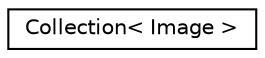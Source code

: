 digraph "Graphe hiérarchique des classes"
{
 // INTERACTIVE_SVG=YES
  edge [fontname="Helvetica",fontsize="10",labelfontname="Helvetica",labelfontsize="10"];
  node [fontname="Helvetica",fontsize="10",shape=record];
  rankdir="LR";
  Node0 [label="Collection\< Image \>",height=0.2,width=0.4,color="black", fillcolor="white", style="filled",URL="$class_collection.html"];
}
